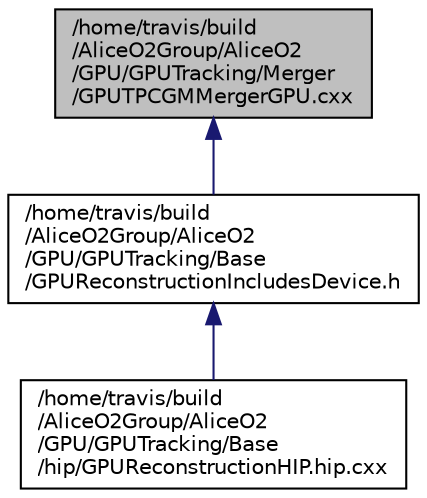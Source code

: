 digraph "/home/travis/build/AliceO2Group/AliceO2/GPU/GPUTracking/Merger/GPUTPCGMMergerGPU.cxx"
{
 // INTERACTIVE_SVG=YES
  bgcolor="transparent";
  edge [fontname="Helvetica",fontsize="10",labelfontname="Helvetica",labelfontsize="10"];
  node [fontname="Helvetica",fontsize="10",shape=record];
  Node1 [label="/home/travis/build\l/AliceO2Group/AliceO2\l/GPU/GPUTracking/Merger\l/GPUTPCGMMergerGPU.cxx",height=0.2,width=0.4,color="black", fillcolor="grey75", style="filled", fontcolor="black"];
  Node1 -> Node2 [dir="back",color="midnightblue",fontsize="10",style="solid",fontname="Helvetica"];
  Node2 [label="/home/travis/build\l/AliceO2Group/AliceO2\l/GPU/GPUTracking/Base\l/GPUReconstructionIncludesDevice.h",height=0.2,width=0.4,color="black",URL="$d0/d25/GPUReconstructionIncludesDevice_8h.html"];
  Node2 -> Node3 [dir="back",color="midnightblue",fontsize="10",style="solid",fontname="Helvetica"];
  Node3 [label="/home/travis/build\l/AliceO2Group/AliceO2\l/GPU/GPUTracking/Base\l/hip/GPUReconstructionHIP.hip.cxx",height=0.2,width=0.4,color="black",URL="$d3/d33/GPUReconstructionHIP_8hip_8cxx.html"];
}
